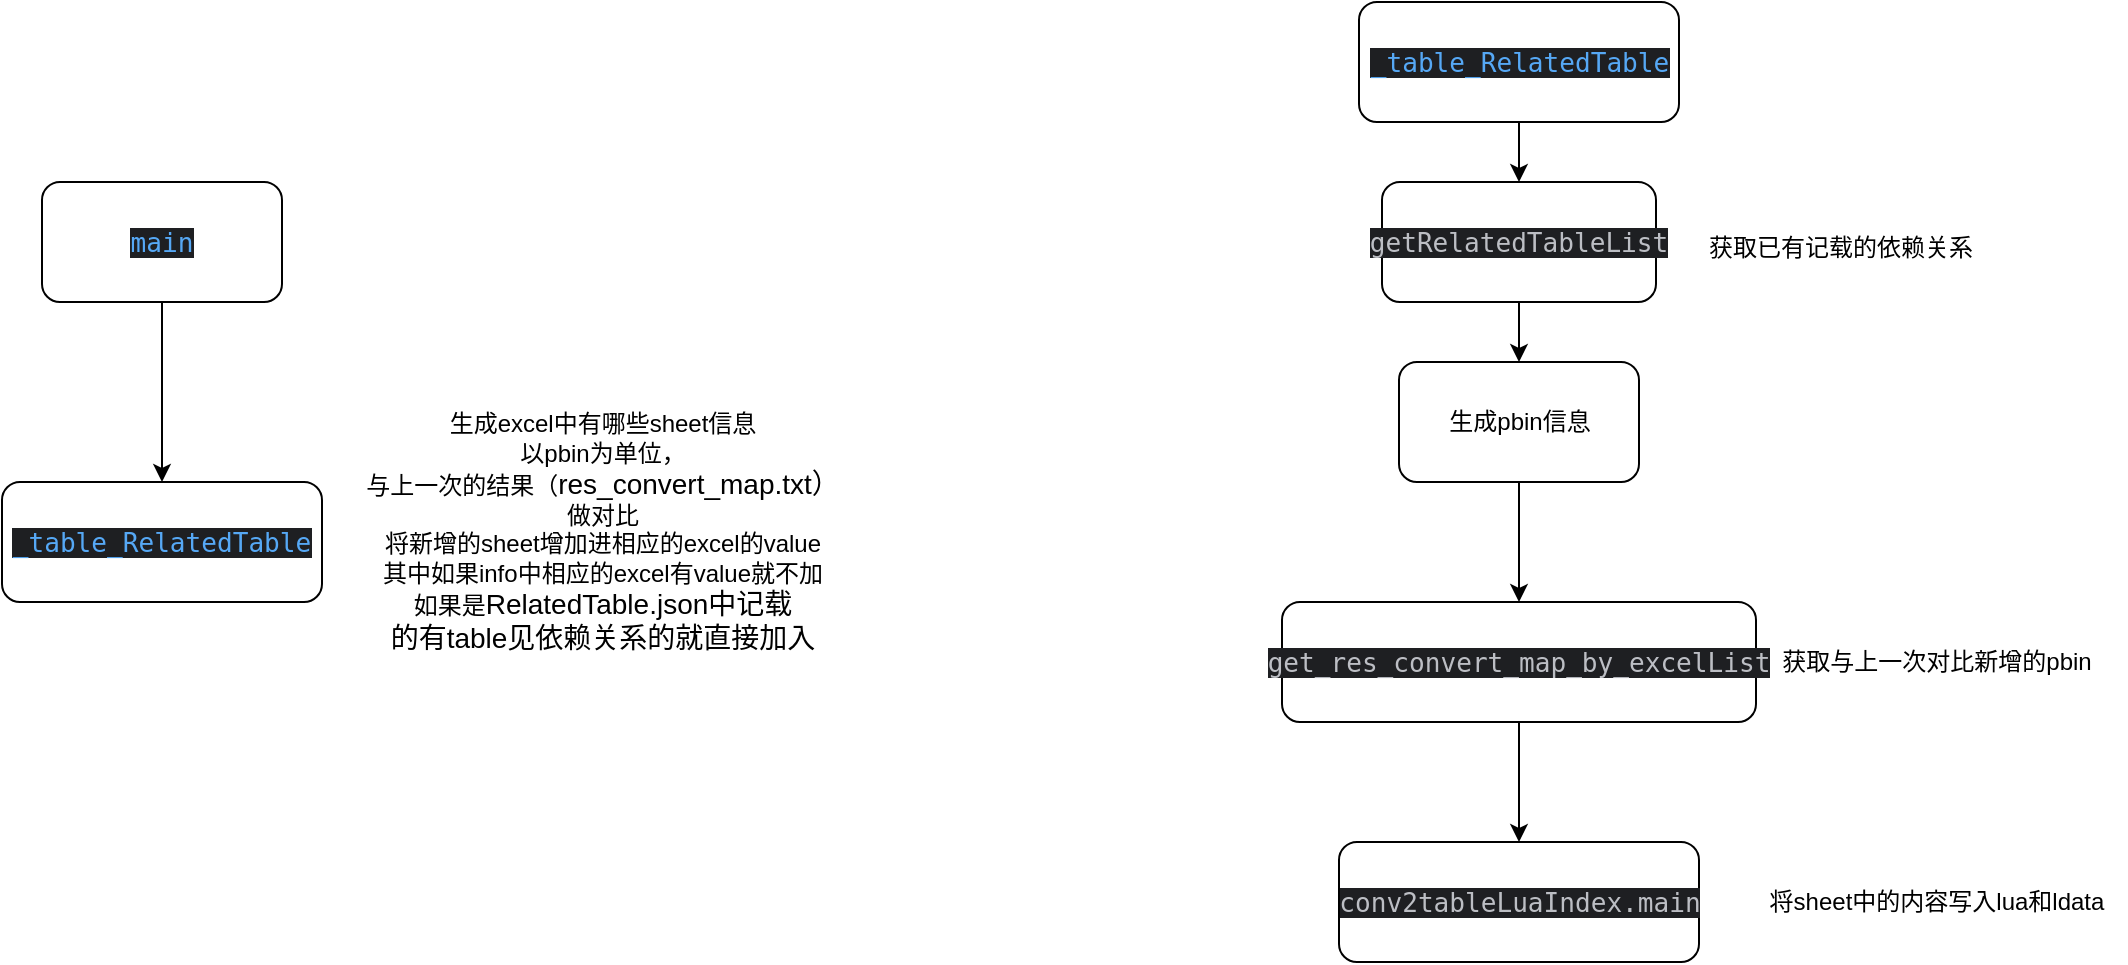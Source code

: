 <mxfile version="26.0.2">
  <diagram name="导出txt文本" id="JnTPTSW8uvq64Gtc28mE">
    <mxGraphModel dx="1188" dy="651" grid="1" gridSize="10" guides="1" tooltips="1" connect="1" arrows="1" fold="1" page="1" pageScale="1" pageWidth="827" pageHeight="1169" math="0" shadow="0">
      <root>
        <mxCell id="0" />
        <mxCell id="1" parent="0" />
        <mxCell id="ml-K04kPEU6mxTsvXC_G-3" style="edgeStyle=orthogonalEdgeStyle;rounded=0;orthogonalLoop=1;jettySize=auto;html=1;entryX=0.5;entryY=0;entryDx=0;entryDy=0;" parent="1" source="ml-K04kPEU6mxTsvXC_G-1" target="ml-K04kPEU6mxTsvXC_G-2" edge="1">
          <mxGeometry relative="1" as="geometry" />
        </mxCell>
        <mxCell id="ml-K04kPEU6mxTsvXC_G-1" value="&lt;div style=&quot;background-color:#1e1f22;color:#bcbec4&quot;&gt;&lt;pre style=&quot;font-family:&#39;JetBrains Mono&#39;,monospace;font-size:9.8pt;&quot;&gt;&lt;span style=&quot;color:#56a8f5;&quot;&gt;main&lt;/span&gt;&lt;/pre&gt;&lt;/div&gt;" style="rounded=1;whiteSpace=wrap;html=1;" parent="1" vertex="1">
          <mxGeometry x="40" y="180" width="120" height="60" as="geometry" />
        </mxCell>
        <mxCell id="ml-K04kPEU6mxTsvXC_G-2" value="&lt;div style=&quot;background-color:#1e1f22;color:#bcbec4&quot;&gt;&lt;pre style=&quot;font-family:&#39;JetBrains Mono&#39;,monospace;font-size:9.8pt;&quot;&gt;&lt;span style=&quot;color:#56a8f5;&quot;&gt;_table_RelatedTable&lt;/span&gt;&lt;/pre&gt;&lt;/div&gt;" style="rounded=1;whiteSpace=wrap;html=1;" parent="1" vertex="1">
          <mxGeometry x="20" y="330" width="160" height="60" as="geometry" />
        </mxCell>
        <mxCell id="ml-K04kPEU6mxTsvXC_G-7" style="edgeStyle=orthogonalEdgeStyle;rounded=0;orthogonalLoop=1;jettySize=auto;html=1;entryX=0.5;entryY=0;entryDx=0;entryDy=0;" parent="1" source="ml-K04kPEU6mxTsvXC_G-5" target="f6NRc0c9WLY2QuTVg-Pm-2" edge="1">
          <mxGeometry relative="1" as="geometry" />
        </mxCell>
        <mxCell id="ml-K04kPEU6mxTsvXC_G-5" value="&lt;div style=&quot;background-color:#1e1f22;color:#bcbec4&quot;&gt;&lt;pre style=&quot;font-family:&#39;JetBrains Mono&#39;,monospace;font-size:9.8pt;&quot;&gt;&lt;span style=&quot;color:#56a8f5;&quot;&gt;_table_RelatedTable&lt;/span&gt;&lt;/pre&gt;&lt;/div&gt;" style="rounded=1;whiteSpace=wrap;html=1;" parent="1" vertex="1">
          <mxGeometry x="698.5" y="90" width="160" height="60" as="geometry" />
        </mxCell>
        <mxCell id="ml-K04kPEU6mxTsvXC_G-9" style="edgeStyle=orthogonalEdgeStyle;rounded=0;orthogonalLoop=1;jettySize=auto;html=1;" parent="1" source="ml-K04kPEU6mxTsvXC_G-6" target="ml-K04kPEU6mxTsvXC_G-8" edge="1">
          <mxGeometry relative="1" as="geometry" />
        </mxCell>
        <mxCell id="ml-K04kPEU6mxTsvXC_G-6" value="生成pbin信息" style="rounded=1;whiteSpace=wrap;html=1;" parent="1" vertex="1">
          <mxGeometry x="718.5" y="270" width="120" height="60" as="geometry" />
        </mxCell>
        <mxCell id="f6NRc0c9WLY2QuTVg-Pm-7" style="edgeStyle=orthogonalEdgeStyle;rounded=0;orthogonalLoop=1;jettySize=auto;html=1;" edge="1" parent="1" source="ml-K04kPEU6mxTsvXC_G-8" target="f6NRc0c9WLY2QuTVg-Pm-6">
          <mxGeometry relative="1" as="geometry" />
        </mxCell>
        <mxCell id="ml-K04kPEU6mxTsvXC_G-8" value="&lt;div style=&quot;background-color:#1e1f22;color:#bcbec4&quot;&gt;&lt;pre style=&quot;font-family:&#39;JetBrains Mono&#39;,monospace;font-size:9.8pt;&quot;&gt;get_res_convert_map_by_excelList&lt;/pre&gt;&lt;/div&gt;" style="rounded=1;whiteSpace=wrap;html=1;" parent="1" vertex="1">
          <mxGeometry x="660" y="390" width="237" height="60" as="geometry" />
        </mxCell>
        <mxCell id="ml-K04kPEU6mxTsvXC_G-10" value="获取与上一次对比新增的pbin" style="text;html=1;align=center;verticalAlign=middle;resizable=0;points=[];autosize=1;strokeColor=none;fillColor=none;" parent="1" vertex="1">
          <mxGeometry x="897" y="405" width="180" height="30" as="geometry" />
        </mxCell>
        <mxCell id="f6NRc0c9WLY2QuTVg-Pm-3" style="edgeStyle=orthogonalEdgeStyle;rounded=0;orthogonalLoop=1;jettySize=auto;html=1;" edge="1" parent="1" source="f6NRc0c9WLY2QuTVg-Pm-2" target="ml-K04kPEU6mxTsvXC_G-6">
          <mxGeometry relative="1" as="geometry" />
        </mxCell>
        <mxCell id="f6NRc0c9WLY2QuTVg-Pm-2" value="&lt;div style=&quot;background-color:#1e1f22;color:#bcbec4&quot;&gt;&lt;pre style=&quot;font-family:&#39;JetBrains Mono&#39;,monospace;font-size:9.8pt;&quot;&gt;getRelatedTableList&lt;/pre&gt;&lt;/div&gt;" style="rounded=1;whiteSpace=wrap;html=1;" vertex="1" parent="1">
          <mxGeometry x="710" y="180" width="137" height="60" as="geometry" />
        </mxCell>
        <mxCell id="f6NRc0c9WLY2QuTVg-Pm-4" value="获取已有记载的依赖关系" style="text;html=1;align=center;verticalAlign=middle;resizable=0;points=[];autosize=1;strokeColor=none;fillColor=none;" vertex="1" parent="1">
          <mxGeometry x="858.5" y="198" width="160" height="30" as="geometry" />
        </mxCell>
        <mxCell id="f6NRc0c9WLY2QuTVg-Pm-5" value="生成excel中有哪些sheet信息&lt;div&gt;以pbin为单位，&lt;/div&gt;&lt;div&gt;与上一次的结果（&lt;span style=&quot;font-size: 14px; text-align: left; white-space: pre-wrap; background-color: transparent; color: light-dark(rgb(0, 0, 0), rgb(255, 255, 255));&quot;&gt;res_convert_map.txt）&lt;/span&gt;&lt;span style=&quot;background-color: transparent; color: light-dark(rgb(0, 0, 0), rgb(255, 255, 255));&quot;&gt;做对比&lt;/span&gt;&lt;/div&gt;&lt;div&gt;&lt;span style=&quot;background-color: transparent; color: light-dark(rgb(0, 0, 0), rgb(255, 255, 255));&quot;&gt;将新增的sheet增加进相应的excel的value&lt;/span&gt;&lt;/div&gt;&lt;div&gt;&lt;span style=&quot;background-color: transparent; color: light-dark(rgb(0, 0, 0), rgb(255, 255, 255));&quot;&gt;其中如果info中相应的excel有value就不加&lt;/span&gt;&lt;/div&gt;&lt;div&gt;&lt;span style=&quot;background-color: transparent; color: light-dark(rgb(0, 0, 0), rgb(255, 255, 255));&quot;&gt;如果是&lt;/span&gt;&lt;span style=&quot;font-size: 14px; text-align: left; white-space: pre-wrap; background-color: transparent; color: light-dark(rgb(0, 0, 0), rgb(255, 255, 255));&quot;&gt;RelatedTable.json中记载&lt;/span&gt;&lt;/div&gt;&lt;div&gt;&lt;span style=&quot;font-size: 14px; text-align: left; white-space: pre-wrap; background-color: transparent; color: light-dark(rgb(0, 0, 0), rgb(255, 255, 255));&quot;&gt;的有table见依赖关系的就直接加入&lt;/span&gt;&lt;/div&gt;" style="text;html=1;align=center;verticalAlign=middle;resizable=0;points=[];autosize=1;strokeColor=none;fillColor=none;" vertex="1" parent="1">
          <mxGeometry x="170" y="295" width="300" height="120" as="geometry" />
        </mxCell>
        <mxCell id="f6NRc0c9WLY2QuTVg-Pm-6" value="&lt;div style=&quot;background-color:#1e1f22;color:#bcbec4&quot;&gt;&lt;pre style=&quot;font-family:&#39;JetBrains Mono&#39;,monospace;font-size:9.8pt;&quot;&gt;conv2tableLuaIndex.main&lt;/pre&gt;&lt;/div&gt;" style="rounded=1;whiteSpace=wrap;html=1;" vertex="1" parent="1">
          <mxGeometry x="688.5" y="510" width="180" height="60" as="geometry" />
        </mxCell>
        <mxCell id="f6NRc0c9WLY2QuTVg-Pm-8" value="将sheet中的内容写入lua和ldata" style="text;html=1;align=center;verticalAlign=middle;resizable=0;points=[];autosize=1;strokeColor=none;fillColor=none;" vertex="1" parent="1">
          <mxGeometry x="892" y="525" width="190" height="30" as="geometry" />
        </mxCell>
      </root>
    </mxGraphModel>
  </diagram>
</mxfile>
